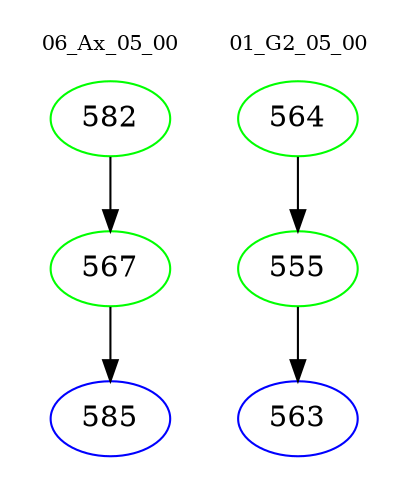digraph{
subgraph cluster_0 {
color = white
label = "06_Ax_05_00";
fontsize=10;
T0_582 [label="582", color="green"]
T0_582 -> T0_567 [color="black"]
T0_567 [label="567", color="green"]
T0_567 -> T0_585 [color="black"]
T0_585 [label="585", color="blue"]
}
subgraph cluster_1 {
color = white
label = "01_G2_05_00";
fontsize=10;
T1_564 [label="564", color="green"]
T1_564 -> T1_555 [color="black"]
T1_555 [label="555", color="green"]
T1_555 -> T1_563 [color="black"]
T1_563 [label="563", color="blue"]
}
}

